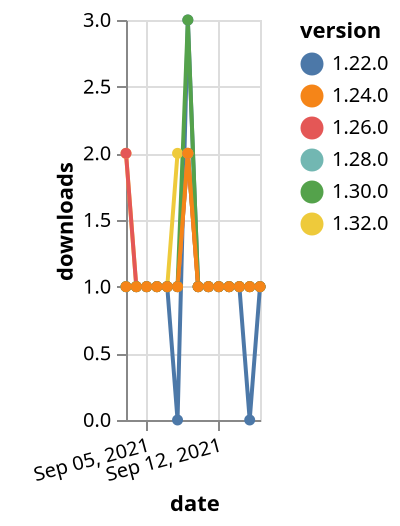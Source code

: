 {"$schema": "https://vega.github.io/schema/vega-lite/v5.json", "description": "A simple bar chart with embedded data.", "data": {"values": [{"date": "2021-09-03", "total": 117, "delta": 2, "version": "1.32.0"}, {"date": "2021-09-04", "total": 118, "delta": 1, "version": "1.32.0"}, {"date": "2021-09-05", "total": 119, "delta": 1, "version": "1.32.0"}, {"date": "2021-09-06", "total": 120, "delta": 1, "version": "1.32.0"}, {"date": "2021-09-07", "total": 121, "delta": 1, "version": "1.32.0"}, {"date": "2021-09-08", "total": 123, "delta": 2, "version": "1.32.0"}, {"date": "2021-09-09", "total": 125, "delta": 2, "version": "1.32.0"}, {"date": "2021-09-10", "total": 126, "delta": 1, "version": "1.32.0"}, {"date": "2021-09-11", "total": 127, "delta": 1, "version": "1.32.0"}, {"date": "2021-09-12", "total": 128, "delta": 1, "version": "1.32.0"}, {"date": "2021-09-13", "total": 129, "delta": 1, "version": "1.32.0"}, {"date": "2021-09-14", "total": 130, "delta": 1, "version": "1.32.0"}, {"date": "2021-09-15", "total": 131, "delta": 1, "version": "1.32.0"}, {"date": "2021-09-16", "total": 132, "delta": 1, "version": "1.32.0"}, {"date": "2021-09-03", "total": 218, "delta": 1, "version": "1.22.0"}, {"date": "2021-09-04", "total": 219, "delta": 1, "version": "1.22.0"}, {"date": "2021-09-05", "total": 220, "delta": 1, "version": "1.22.0"}, {"date": "2021-09-06", "total": 221, "delta": 1, "version": "1.22.0"}, {"date": "2021-09-07", "total": 222, "delta": 1, "version": "1.22.0"}, {"date": "2021-09-08", "total": 222, "delta": 0, "version": "1.22.0"}, {"date": "2021-09-09", "total": 225, "delta": 3, "version": "1.22.0"}, {"date": "2021-09-10", "total": 226, "delta": 1, "version": "1.22.0"}, {"date": "2021-09-11", "total": 227, "delta": 1, "version": "1.22.0"}, {"date": "2021-09-12", "total": 228, "delta": 1, "version": "1.22.0"}, {"date": "2021-09-13", "total": 229, "delta": 1, "version": "1.22.0"}, {"date": "2021-09-14", "total": 230, "delta": 1, "version": "1.22.0"}, {"date": "2021-09-15", "total": 230, "delta": 0, "version": "1.22.0"}, {"date": "2021-09-16", "total": 231, "delta": 1, "version": "1.22.0"}, {"date": "2021-09-03", "total": 146, "delta": 1, "version": "1.28.0"}, {"date": "2021-09-04", "total": 147, "delta": 1, "version": "1.28.0"}, {"date": "2021-09-05", "total": 148, "delta": 1, "version": "1.28.0"}, {"date": "2021-09-06", "total": 149, "delta": 1, "version": "1.28.0"}, {"date": "2021-09-07", "total": 150, "delta": 1, "version": "1.28.0"}, {"date": "2021-09-08", "total": 151, "delta": 1, "version": "1.28.0"}, {"date": "2021-09-09", "total": 153, "delta": 2, "version": "1.28.0"}, {"date": "2021-09-10", "total": 154, "delta": 1, "version": "1.28.0"}, {"date": "2021-09-11", "total": 155, "delta": 1, "version": "1.28.0"}, {"date": "2021-09-12", "total": 156, "delta": 1, "version": "1.28.0"}, {"date": "2021-09-13", "total": 157, "delta": 1, "version": "1.28.0"}, {"date": "2021-09-14", "total": 158, "delta": 1, "version": "1.28.0"}, {"date": "2021-09-15", "total": 159, "delta": 1, "version": "1.28.0"}, {"date": "2021-09-16", "total": 160, "delta": 1, "version": "1.28.0"}, {"date": "2021-09-03", "total": 171, "delta": 2, "version": "1.26.0"}, {"date": "2021-09-04", "total": 172, "delta": 1, "version": "1.26.0"}, {"date": "2021-09-05", "total": 173, "delta": 1, "version": "1.26.0"}, {"date": "2021-09-06", "total": 174, "delta": 1, "version": "1.26.0"}, {"date": "2021-09-07", "total": 175, "delta": 1, "version": "1.26.0"}, {"date": "2021-09-08", "total": 176, "delta": 1, "version": "1.26.0"}, {"date": "2021-09-09", "total": 178, "delta": 2, "version": "1.26.0"}, {"date": "2021-09-10", "total": 179, "delta": 1, "version": "1.26.0"}, {"date": "2021-09-11", "total": 180, "delta": 1, "version": "1.26.0"}, {"date": "2021-09-12", "total": 181, "delta": 1, "version": "1.26.0"}, {"date": "2021-09-13", "total": 182, "delta": 1, "version": "1.26.0"}, {"date": "2021-09-14", "total": 183, "delta": 1, "version": "1.26.0"}, {"date": "2021-09-15", "total": 184, "delta": 1, "version": "1.26.0"}, {"date": "2021-09-16", "total": 185, "delta": 1, "version": "1.26.0"}, {"date": "2021-09-03", "total": 158, "delta": 1, "version": "1.30.0"}, {"date": "2021-09-04", "total": 159, "delta": 1, "version": "1.30.0"}, {"date": "2021-09-05", "total": 160, "delta": 1, "version": "1.30.0"}, {"date": "2021-09-06", "total": 161, "delta": 1, "version": "1.30.0"}, {"date": "2021-09-07", "total": 162, "delta": 1, "version": "1.30.0"}, {"date": "2021-09-08", "total": 163, "delta": 1, "version": "1.30.0"}, {"date": "2021-09-09", "total": 166, "delta": 3, "version": "1.30.0"}, {"date": "2021-09-10", "total": 167, "delta": 1, "version": "1.30.0"}, {"date": "2021-09-11", "total": 168, "delta": 1, "version": "1.30.0"}, {"date": "2021-09-12", "total": 169, "delta": 1, "version": "1.30.0"}, {"date": "2021-09-13", "total": 170, "delta": 1, "version": "1.30.0"}, {"date": "2021-09-14", "total": 171, "delta": 1, "version": "1.30.0"}, {"date": "2021-09-15", "total": 172, "delta": 1, "version": "1.30.0"}, {"date": "2021-09-16", "total": 173, "delta": 1, "version": "1.30.0"}, {"date": "2021-09-03", "total": 182, "delta": 1, "version": "1.24.0"}, {"date": "2021-09-04", "total": 183, "delta": 1, "version": "1.24.0"}, {"date": "2021-09-05", "total": 184, "delta": 1, "version": "1.24.0"}, {"date": "2021-09-06", "total": 185, "delta": 1, "version": "1.24.0"}, {"date": "2021-09-07", "total": 186, "delta": 1, "version": "1.24.0"}, {"date": "2021-09-08", "total": 187, "delta": 1, "version": "1.24.0"}, {"date": "2021-09-09", "total": 189, "delta": 2, "version": "1.24.0"}, {"date": "2021-09-10", "total": 190, "delta": 1, "version": "1.24.0"}, {"date": "2021-09-11", "total": 191, "delta": 1, "version": "1.24.0"}, {"date": "2021-09-12", "total": 192, "delta": 1, "version": "1.24.0"}, {"date": "2021-09-13", "total": 193, "delta": 1, "version": "1.24.0"}, {"date": "2021-09-14", "total": 194, "delta": 1, "version": "1.24.0"}, {"date": "2021-09-15", "total": 195, "delta": 1, "version": "1.24.0"}, {"date": "2021-09-16", "total": 196, "delta": 1, "version": "1.24.0"}]}, "width": "container", "mark": {"type": "line", "point": {"filled": true}}, "encoding": {"x": {"field": "date", "type": "temporal", "timeUnit": "yearmonthdate", "title": "date", "axis": {"labelAngle": -15}}, "y": {"field": "delta", "type": "quantitative", "title": "downloads"}, "color": {"field": "version", "type": "nominal"}, "tooltip": {"field": "delta"}}}